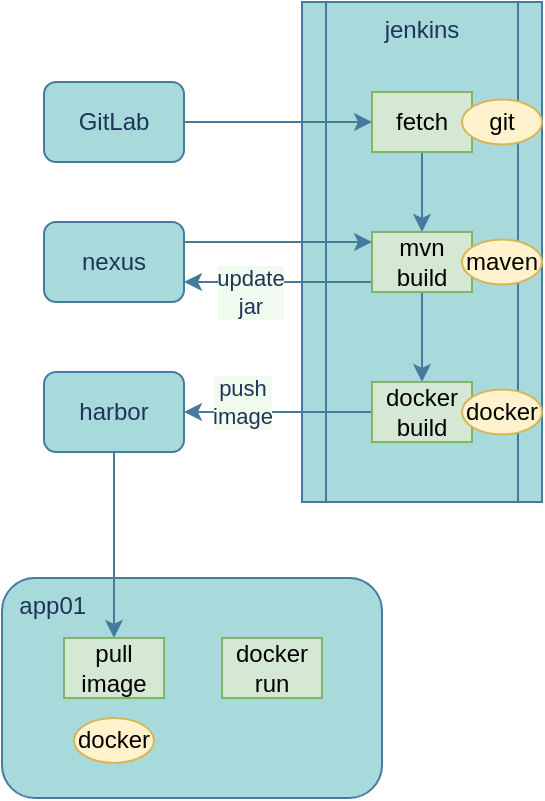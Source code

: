<mxfile version="14.9.8" type="github" pages="2">
  <diagram id="2f404044-711c-603c-8f00-f6bb4c023d3c" name="dev">
    <mxGraphModel dx="1292" dy="656" grid="1" gridSize="10" guides="1" tooltips="1" connect="1" arrows="1" fold="1" page="1" pageScale="1" pageWidth="1169" pageHeight="827" background="none" math="0" shadow="0">
      <root>
        <mxCell id="0" />
        <mxCell id="1" parent="0" />
        <mxCell id="Zr7D2rKsstM-vyZC5naw-300" value="&amp;nbsp; app01" style="rounded=1;whiteSpace=wrap;html=1;fillColor=#A8DADC;strokeColor=#457B9D;fontColor=#1D3557;align=left;verticalAlign=top;" vertex="1" parent="1">
          <mxGeometry x="220" y="398" width="190" height="110" as="geometry" />
        </mxCell>
        <mxCell id="Zr7D2rKsstM-vyZC5naw-286" value="jenkins" style="shape=process;whiteSpace=wrap;html=1;backgroundOutline=1;verticalAlign=top;fillColor=#A8DADC;strokeColor=#457B9D;fontColor=#1D3557;" vertex="1" parent="1">
          <mxGeometry x="370" y="110" width="120" height="250" as="geometry" />
        </mxCell>
        <mxCell id="Zr7D2rKsstM-vyZC5naw-289" style="edgeStyle=orthogonalEdgeStyle;rounded=0;orthogonalLoop=1;jettySize=auto;html=1;exitX=1;exitY=0.5;exitDx=0;exitDy=0;entryX=0;entryY=0.5;entryDx=0;entryDy=0;labelBackgroundColor=#F1FAEE;strokeColor=#457B9D;fontColor=#1D3557;" edge="1" parent="1" source="Zr7D2rKsstM-vyZC5naw-285" target="Zr7D2rKsstM-vyZC5naw-287">
          <mxGeometry relative="1" as="geometry" />
        </mxCell>
        <mxCell id="Zr7D2rKsstM-vyZC5naw-285" value="GitLab" style="rounded=1;whiteSpace=wrap;html=1;fillColor=#A8DADC;strokeColor=#457B9D;fontColor=#1D3557;" vertex="1" parent="1">
          <mxGeometry x="241" y="150" width="70" height="40" as="geometry" />
        </mxCell>
        <mxCell id="Zr7D2rKsstM-vyZC5naw-296" style="edgeStyle=orthogonalEdgeStyle;rounded=0;orthogonalLoop=1;jettySize=auto;html=1;exitX=0.5;exitY=1;exitDx=0;exitDy=0;entryX=0.5;entryY=0;entryDx=0;entryDy=0;labelBackgroundColor=#F1FAEE;strokeColor=#457B9D;fontColor=#1D3557;" edge="1" parent="1" source="Zr7D2rKsstM-vyZC5naw-287" target="Zr7D2rKsstM-vyZC5naw-290">
          <mxGeometry relative="1" as="geometry" />
        </mxCell>
        <mxCell id="Zr7D2rKsstM-vyZC5naw-287" value="fetch" style="rounded=0;whiteSpace=wrap;html=1;fillColor=#d5e8d4;strokeColor=#82b366;" vertex="1" parent="1">
          <mxGeometry x="405" y="155" width="50" height="30" as="geometry" />
        </mxCell>
        <mxCell id="Zr7D2rKsstM-vyZC5naw-297" style="edgeStyle=orthogonalEdgeStyle;rounded=0;orthogonalLoop=1;jettySize=auto;html=1;exitX=0.5;exitY=1;exitDx=0;exitDy=0;entryX=0.5;entryY=0;entryDx=0;entryDy=0;labelBackgroundColor=#F1FAEE;strokeColor=#457B9D;fontColor=#1D3557;" edge="1" parent="1" source="Zr7D2rKsstM-vyZC5naw-290" target="Zr7D2rKsstM-vyZC5naw-293">
          <mxGeometry relative="1" as="geometry" />
        </mxCell>
        <mxCell id="Zr7D2rKsstM-vyZC5naw-298" value="update&lt;br&gt;jar" style="edgeStyle=orthogonalEdgeStyle;rounded=0;orthogonalLoop=1;jettySize=auto;html=1;exitX=0;exitY=0.75;exitDx=0;exitDy=0;entryX=1;entryY=0.75;entryDx=0;entryDy=0;labelBackgroundColor=#F1FAEE;strokeColor=#457B9D;fontColor=#1D3557;" edge="1" parent="1" source="Zr7D2rKsstM-vyZC5naw-290" target="Zr7D2rKsstM-vyZC5naw-291">
          <mxGeometry x="0.321" y="5" relative="1" as="geometry">
            <Array as="points">
              <mxPoint x="405" y="250" />
            </Array>
            <mxPoint as="offset" />
          </mxGeometry>
        </mxCell>
        <mxCell id="Zr7D2rKsstM-vyZC5naw-290" value="mvn&lt;br&gt;build" style="rounded=0;whiteSpace=wrap;html=1;fillColor=#d5e8d4;strokeColor=#82b366;" vertex="1" parent="1">
          <mxGeometry x="405" y="225" width="50" height="30" as="geometry" />
        </mxCell>
        <mxCell id="Zr7D2rKsstM-vyZC5naw-291" value="nexus" style="rounded=1;whiteSpace=wrap;html=1;fillColor=#A8DADC;strokeColor=#457B9D;fontColor=#1D3557;" vertex="1" parent="1">
          <mxGeometry x="241" y="220" width="70" height="40" as="geometry" />
        </mxCell>
        <mxCell id="Zr7D2rKsstM-vyZC5naw-292" style="edgeStyle=orthogonalEdgeStyle;rounded=0;orthogonalLoop=1;jettySize=auto;html=1;labelBackgroundColor=#F1FAEE;strokeColor=#457B9D;fontColor=#1D3557;exitX=1;exitY=0.25;exitDx=0;exitDy=0;" edge="1" parent="1" source="Zr7D2rKsstM-vyZC5naw-291">
          <mxGeometry relative="1" as="geometry">
            <mxPoint x="320" y="230" as="sourcePoint" />
            <mxPoint x="405" y="230" as="targetPoint" />
          </mxGeometry>
        </mxCell>
        <mxCell id="Zr7D2rKsstM-vyZC5naw-295" value="push&lt;br&gt;image" style="edgeStyle=orthogonalEdgeStyle;rounded=0;orthogonalLoop=1;jettySize=auto;html=1;exitX=0;exitY=0.5;exitDx=0;exitDy=0;entryX=1;entryY=0.5;entryDx=0;entryDy=0;labelBackgroundColor=#F1FAEE;strokeColor=#457B9D;fontColor=#1D3557;" edge="1" parent="1" source="Zr7D2rKsstM-vyZC5naw-293" target="Zr7D2rKsstM-vyZC5naw-294">
          <mxGeometry x="0.383" y="-5" relative="1" as="geometry">
            <mxPoint as="offset" />
          </mxGeometry>
        </mxCell>
        <mxCell id="Zr7D2rKsstM-vyZC5naw-293" value="docker&lt;br&gt;build" style="rounded=0;whiteSpace=wrap;html=1;fillColor=#d5e8d4;strokeColor=#82b366;" vertex="1" parent="1">
          <mxGeometry x="405" y="300" width="50" height="30" as="geometry" />
        </mxCell>
        <mxCell id="Zr7D2rKsstM-vyZC5naw-308" style="edgeStyle=orthogonalEdgeStyle;curved=0;rounded=1;orthogonalLoop=1;jettySize=auto;html=1;entryX=0.5;entryY=0;entryDx=0;entryDy=0;fontColor=#1D3557;strokeColor=#457B9D;fillColor=#A8DADC;" edge="1" parent="1" source="Zr7D2rKsstM-vyZC5naw-294" target="Zr7D2rKsstM-vyZC5naw-307">
          <mxGeometry relative="1" as="geometry" />
        </mxCell>
        <mxCell id="Zr7D2rKsstM-vyZC5naw-294" value="harbor" style="rounded=1;whiteSpace=wrap;html=1;fillColor=#A8DADC;strokeColor=#457B9D;fontColor=#1D3557;" vertex="1" parent="1">
          <mxGeometry x="241" y="295" width="70" height="40" as="geometry" />
        </mxCell>
        <mxCell id="Zr7D2rKsstM-vyZC5naw-301" value="docker" style="ellipse;whiteSpace=wrap;html=1;rounded=0;strokeColor=#d6b656;fillColor=#fff2cc;align=center;verticalAlign=middle;" vertex="1" parent="1">
          <mxGeometry x="256" y="468" width="40" height="22.5" as="geometry" />
        </mxCell>
        <mxCell id="Zr7D2rKsstM-vyZC5naw-302" value="maven" style="ellipse;whiteSpace=wrap;html=1;rounded=0;strokeColor=#d6b656;fillColor=#fff2cc;align=center;verticalAlign=middle;" vertex="1" parent="1">
          <mxGeometry x="450" y="228.75" width="40" height="22.5" as="geometry" />
        </mxCell>
        <mxCell id="Zr7D2rKsstM-vyZC5naw-304" value="git" style="ellipse;whiteSpace=wrap;html=1;rounded=0;strokeColor=#d6b656;fillColor=#fff2cc;align=center;verticalAlign=middle;" vertex="1" parent="1">
          <mxGeometry x="450" y="158.75" width="40" height="22.5" as="geometry" />
        </mxCell>
        <mxCell id="Zr7D2rKsstM-vyZC5naw-306" value="docker" style="ellipse;whiteSpace=wrap;html=1;rounded=0;strokeColor=#d6b656;fillColor=#fff2cc;align=center;verticalAlign=middle;" vertex="1" parent="1">
          <mxGeometry x="450" y="303.75" width="40" height="22.5" as="geometry" />
        </mxCell>
        <mxCell id="Zr7D2rKsstM-vyZC5naw-307" value="pull&lt;br&gt;image" style="rounded=0;whiteSpace=wrap;html=1;fillColor=#d5e8d4;strokeColor=#82b366;" vertex="1" parent="1">
          <mxGeometry x="251" y="428" width="50" height="30" as="geometry" />
        </mxCell>
        <mxCell id="Zr7D2rKsstM-vyZC5naw-309" value="docker&lt;br&gt;run" style="rounded=0;whiteSpace=wrap;html=1;fillColor=#d5e8d4;strokeColor=#82b366;" vertex="1" parent="1">
          <mxGeometry x="330" y="428" width="50" height="30" as="geometry" />
        </mxCell>
      </root>
    </mxGraphModel>
  </diagram>
  <diagram id="V_DTHhXMR6l5EgDNX7bV" name="pro">
    <mxGraphModel dx="1550" dy="787" grid="1" gridSize="10" guides="1" tooltips="1" connect="1" arrows="1" fold="1" page="1" pageScale="1" pageWidth="827" pageHeight="1169" math="0" shadow="0">
      <root>
        <mxCell id="Fz30UFUdVOAjH714Ck9e-0" />
        <mxCell id="Fz30UFUdVOAjH714Ck9e-1" parent="Fz30UFUdVOAjH714Ck9e-0" />
        <mxCell id="elSYAsjTRGQ-mqYHz4id-27" value="生产环境" style="rounded=1;whiteSpace=wrap;html=1;fillColor=#ffe6cc;strokeColor=#d79b00;align=left;verticalAlign=top;" vertex="1" parent="Fz30UFUdVOAjH714Ck9e-1">
          <mxGeometry x="480" y="323" width="200" height="107" as="geometry" />
        </mxCell>
        <mxCell id="elSYAsjTRGQ-mqYHz4id-0" value="测试环境" style="rounded=1;whiteSpace=wrap;html=1;fillColor=#A8DADC;strokeColor=#457B9D;fontColor=#1D3557;align=left;verticalAlign=top;" vertex="1" parent="Fz30UFUdVOAjH714Ck9e-1">
          <mxGeometry x="150" y="323" width="270" height="110" as="geometry" />
        </mxCell>
        <mxCell id="elSYAsjTRGQ-mqYHz4id-13" style="edgeStyle=orthogonalEdgeStyle;curved=0;rounded=1;orthogonalLoop=1;jettySize=auto;html=1;entryX=0.5;entryY=0;entryDx=0;entryDy=0;fontColor=#1D3557;strokeColor=#457B9D;fillColor=#A8DADC;" edge="1" parent="Fz30UFUdVOAjH714Ck9e-1" source="elSYAsjTRGQ-mqYHz4id-14" target="elSYAsjTRGQ-mqYHz4id-19">
          <mxGeometry relative="1" as="geometry" />
        </mxCell>
        <mxCell id="elSYAsjTRGQ-mqYHz4id-14" value="harbor" style="rounded=1;whiteSpace=wrap;html=1;fillColor=#A8DADC;strokeColor=#457B9D;fontColor=#1D3557;" vertex="1" parent="Fz30UFUdVOAjH714Ck9e-1">
          <mxGeometry x="171" y="250" width="70" height="40" as="geometry" />
        </mxCell>
        <mxCell id="elSYAsjTRGQ-mqYHz4id-15" value="docker" style="ellipse;whiteSpace=wrap;html=1;rounded=0;strokeColor=#d6b656;fillColor=#fff2cc;align=center;verticalAlign=middle;" vertex="1" parent="Fz30UFUdVOAjH714Ck9e-1">
          <mxGeometry x="186" y="393" width="40" height="22.5" as="geometry" />
        </mxCell>
        <mxCell id="elSYAsjTRGQ-mqYHz4id-21" style="edgeStyle=orthogonalEdgeStyle;curved=0;rounded=1;orthogonalLoop=1;jettySize=auto;html=1;exitX=1;exitY=0.5;exitDx=0;exitDy=0;entryX=0;entryY=0.5;entryDx=0;entryDy=0;fontColor=#1D3557;strokeColor=#457B9D;fillColor=#A8DADC;" edge="1" parent="Fz30UFUdVOAjH714Ck9e-1" source="elSYAsjTRGQ-mqYHz4id-19" target="elSYAsjTRGQ-mqYHz4id-20">
          <mxGeometry relative="1" as="geometry" />
        </mxCell>
        <mxCell id="elSYAsjTRGQ-mqYHz4id-19" value="pull&lt;br&gt;image" style="rounded=0;whiteSpace=wrap;html=1;fillColor=#d5e8d4;strokeColor=#82b366;" vertex="1" parent="Fz30UFUdVOAjH714Ck9e-1">
          <mxGeometry x="181" y="353" width="50" height="30" as="geometry" />
        </mxCell>
        <mxCell id="elSYAsjTRGQ-mqYHz4id-24" style="edgeStyle=orthogonalEdgeStyle;curved=0;rounded=1;orthogonalLoop=1;jettySize=auto;html=1;exitX=1;exitY=0.5;exitDx=0;exitDy=0;fontColor=#1D3557;strokeColor=#457B9D;fillColor=#A8DADC;" edge="1" parent="Fz30UFUdVOAjH714Ck9e-1" source="elSYAsjTRGQ-mqYHz4id-20" target="elSYAsjTRGQ-mqYHz4id-22">
          <mxGeometry relative="1" as="geometry" />
        </mxCell>
        <mxCell id="elSYAsjTRGQ-mqYHz4id-20" value="test" style="rounded=0;whiteSpace=wrap;html=1;fillColor=#d5e8d4;strokeColor=#82b366;" vertex="1" parent="Fz30UFUdVOAjH714Ck9e-1">
          <mxGeometry x="260" y="353" width="50" height="30" as="geometry" />
        </mxCell>
        <mxCell id="elSYAsjTRGQ-mqYHz4id-26" style="edgeStyle=orthogonalEdgeStyle;curved=0;rounded=1;orthogonalLoop=1;jettySize=auto;html=1;exitX=0.5;exitY=0;exitDx=0;exitDy=0;entryX=0.5;entryY=0.989;entryDx=0;entryDy=0;entryPerimeter=0;fontColor=#1D3557;strokeColor=#457B9D;fillColor=#A8DADC;" edge="1" parent="Fz30UFUdVOAjH714Ck9e-1" source="elSYAsjTRGQ-mqYHz4id-22" target="elSYAsjTRGQ-mqYHz4id-25">
          <mxGeometry relative="1" as="geometry" />
        </mxCell>
        <mxCell id="elSYAsjTRGQ-mqYHz4id-22" value="docker&lt;br&gt;save" style="rounded=0;whiteSpace=wrap;html=1;fillColor=#d5e8d4;strokeColor=#82b366;" vertex="1" parent="Fz30UFUdVOAjH714Ck9e-1">
          <mxGeometry x="340" y="353" width="50" height="30" as="geometry" />
        </mxCell>
        <mxCell id="elSYAsjTRGQ-mqYHz4id-32" style="edgeStyle=orthogonalEdgeStyle;curved=0;rounded=1;orthogonalLoop=1;jettySize=auto;html=1;exitX=1;exitY=0.5;exitDx=0;exitDy=0;exitPerimeter=0;entryX=0.5;entryY=0;entryDx=0;entryDy=0;fontColor=#1D3557;strokeColor=#457B9D;fillColor=#A8DADC;" edge="1" parent="Fz30UFUdVOAjH714Ck9e-1" source="elSYAsjTRGQ-mqYHz4id-25" target="elSYAsjTRGQ-mqYHz4id-30">
          <mxGeometry relative="1" as="geometry" />
        </mxCell>
        <mxCell id="elSYAsjTRGQ-mqYHz4id-25" value="镜像文件" style="strokeWidth=1;html=1;shape=mxgraph.flowchart.document2;whiteSpace=wrap;size=0.25;rounded=0;fontColor=#1D3557;fillColor=#A8DADC;align=center;verticalAlign=middle;" vertex="1" parent="Fz30UFUdVOAjH714Ck9e-1">
          <mxGeometry x="335" y="250" width="60" height="36" as="geometry" />
        </mxCell>
        <mxCell id="elSYAsjTRGQ-mqYHz4id-28" value="docker" style="ellipse;whiteSpace=wrap;html=1;rounded=0;strokeColor=#d6b656;fillColor=#fff2cc;align=center;verticalAlign=middle;" vertex="1" parent="Fz30UFUdVOAjH714Ck9e-1">
          <mxGeometry x="500" y="393" width="40" height="22.5" as="geometry" />
        </mxCell>
        <mxCell id="elSYAsjTRGQ-mqYHz4id-30" value="docker&lt;br&gt;load" style="rounded=0;whiteSpace=wrap;html=1;fillColor=#d5e8d4;strokeColor=#82b366;" vertex="1" parent="Fz30UFUdVOAjH714Ck9e-1">
          <mxGeometry x="510" y="353" width="50" height="30" as="geometry" />
        </mxCell>
        <mxCell id="elSYAsjTRGQ-mqYHz4id-33" value="docker&lt;br&gt;run" style="rounded=0;whiteSpace=wrap;html=1;fillColor=#d5e8d4;strokeColor=#82b366;" vertex="1" parent="Fz30UFUdVOAjH714Ck9e-1">
          <mxGeometry x="600" y="353" width="50" height="30" as="geometry" />
        </mxCell>
      </root>
    </mxGraphModel>
  </diagram>
</mxfile>
